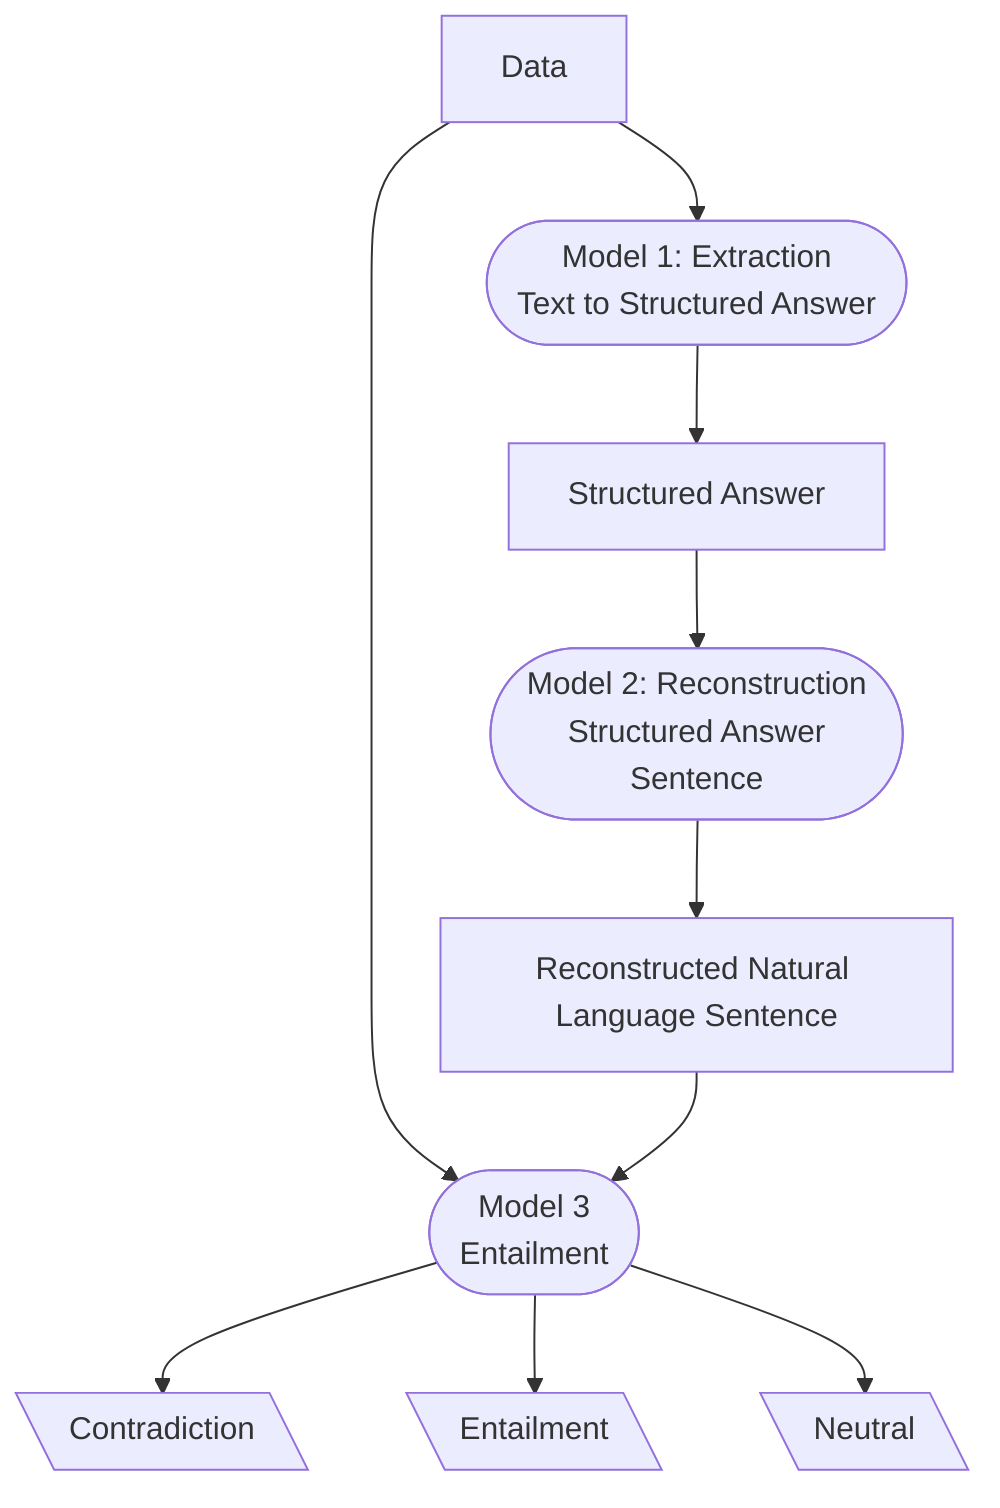 %% TODO:
%% - Add links from Model 3 back to Model 1 and Model 2 (rewards)
%% - Make this prettier (i.e. bold model names)
%% - Add illustrations for each model
graph TD
	A[Data]
	B([Model 1: Extraction<br/>Text to Structured Answer])
	C[Structured Answer]
	D([Model 2: Reconstruction<br/>Structured Answer<br/>Sentence])
	E[Reconstructed Natural Language Sentence]
	F([Model 3<br/>Entailment])
	G[\Contradiction\]
	H[\Entailment\]
	I[\Neutral\]

	A --> B
	B --> C
	C --> D
	A --> F
	E --> F
	D --> E
	F --> G
	F --> H
	F --> I
